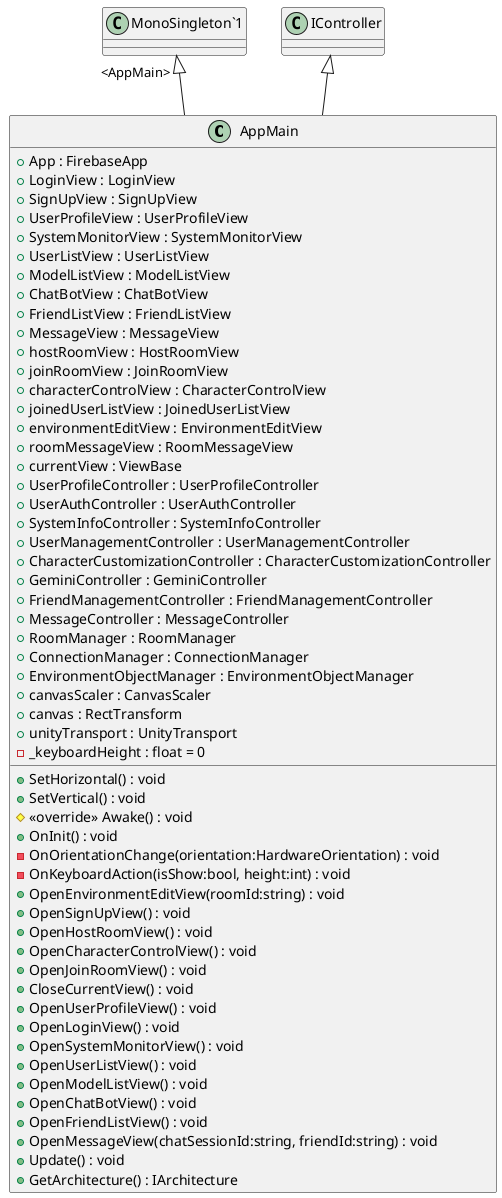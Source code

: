 @startuml
class AppMain {
    + App : FirebaseApp
    + LoginView : LoginView
    + SignUpView : SignUpView
    + UserProfileView : UserProfileView
    + SystemMonitorView : SystemMonitorView
    + UserListView : UserListView
    + ModelListView : ModelListView
    + ChatBotView : ChatBotView
    + FriendListView : FriendListView
    + MessageView : MessageView
    + hostRoomView : HostRoomView
    + joinRoomView : JoinRoomView
    + characterControlView : CharacterControlView
    + joinedUserListView : JoinedUserListView
    + environmentEditView : EnvironmentEditView
    + roomMessageView : RoomMessageView
    + currentView : ViewBase
    + UserProfileController : UserProfileController
    + UserAuthController : UserAuthController
    + SystemInfoController : SystemInfoController
    + UserManagementController : UserManagementController
    + CharacterCustomizationController : CharacterCustomizationController
    + GeminiController : GeminiController
    + FriendManagementController : FriendManagementController
    + MessageController : MessageController
    + RoomManager : RoomManager
    + ConnectionManager : ConnectionManager
    + EnvironmentObjectManager : EnvironmentObjectManager
    + canvasScaler : CanvasScaler
    + canvas : RectTransform
    + unityTransport : UnityTransport
    + SetHorizontal() : void
    + SetVertical() : void
    # <<override>> Awake() : void
    + OnInit() : void
    - OnOrientationChange(orientation:HardwareOrientation) : void
    - _keyboardHeight : float = 0
    - OnKeyboardAction(isShow:bool, height:int) : void
    + OpenEnvironmentEditView(roomId:string) : void
    + OpenSignUpView() : void
    + OpenHostRoomView() : void
    + OpenCharacterControlView() : void
    + OpenJoinRoomView() : void
    + CloseCurrentView() : void
    + OpenUserProfileView() : void
    + OpenLoginView() : void
    + OpenSystemMonitorView() : void
    + OpenUserListView() : void
    + OpenModelListView() : void
    + OpenChatBotView() : void
    + OpenFriendListView() : void
    + OpenMessageView(chatSessionId:string, friendId:string) : void
    + Update() : void
    + GetArchitecture() : IArchitecture
}
"MonoSingleton`1" "<AppMain>" <|-- AppMain
IController <|-- AppMain
@enduml
